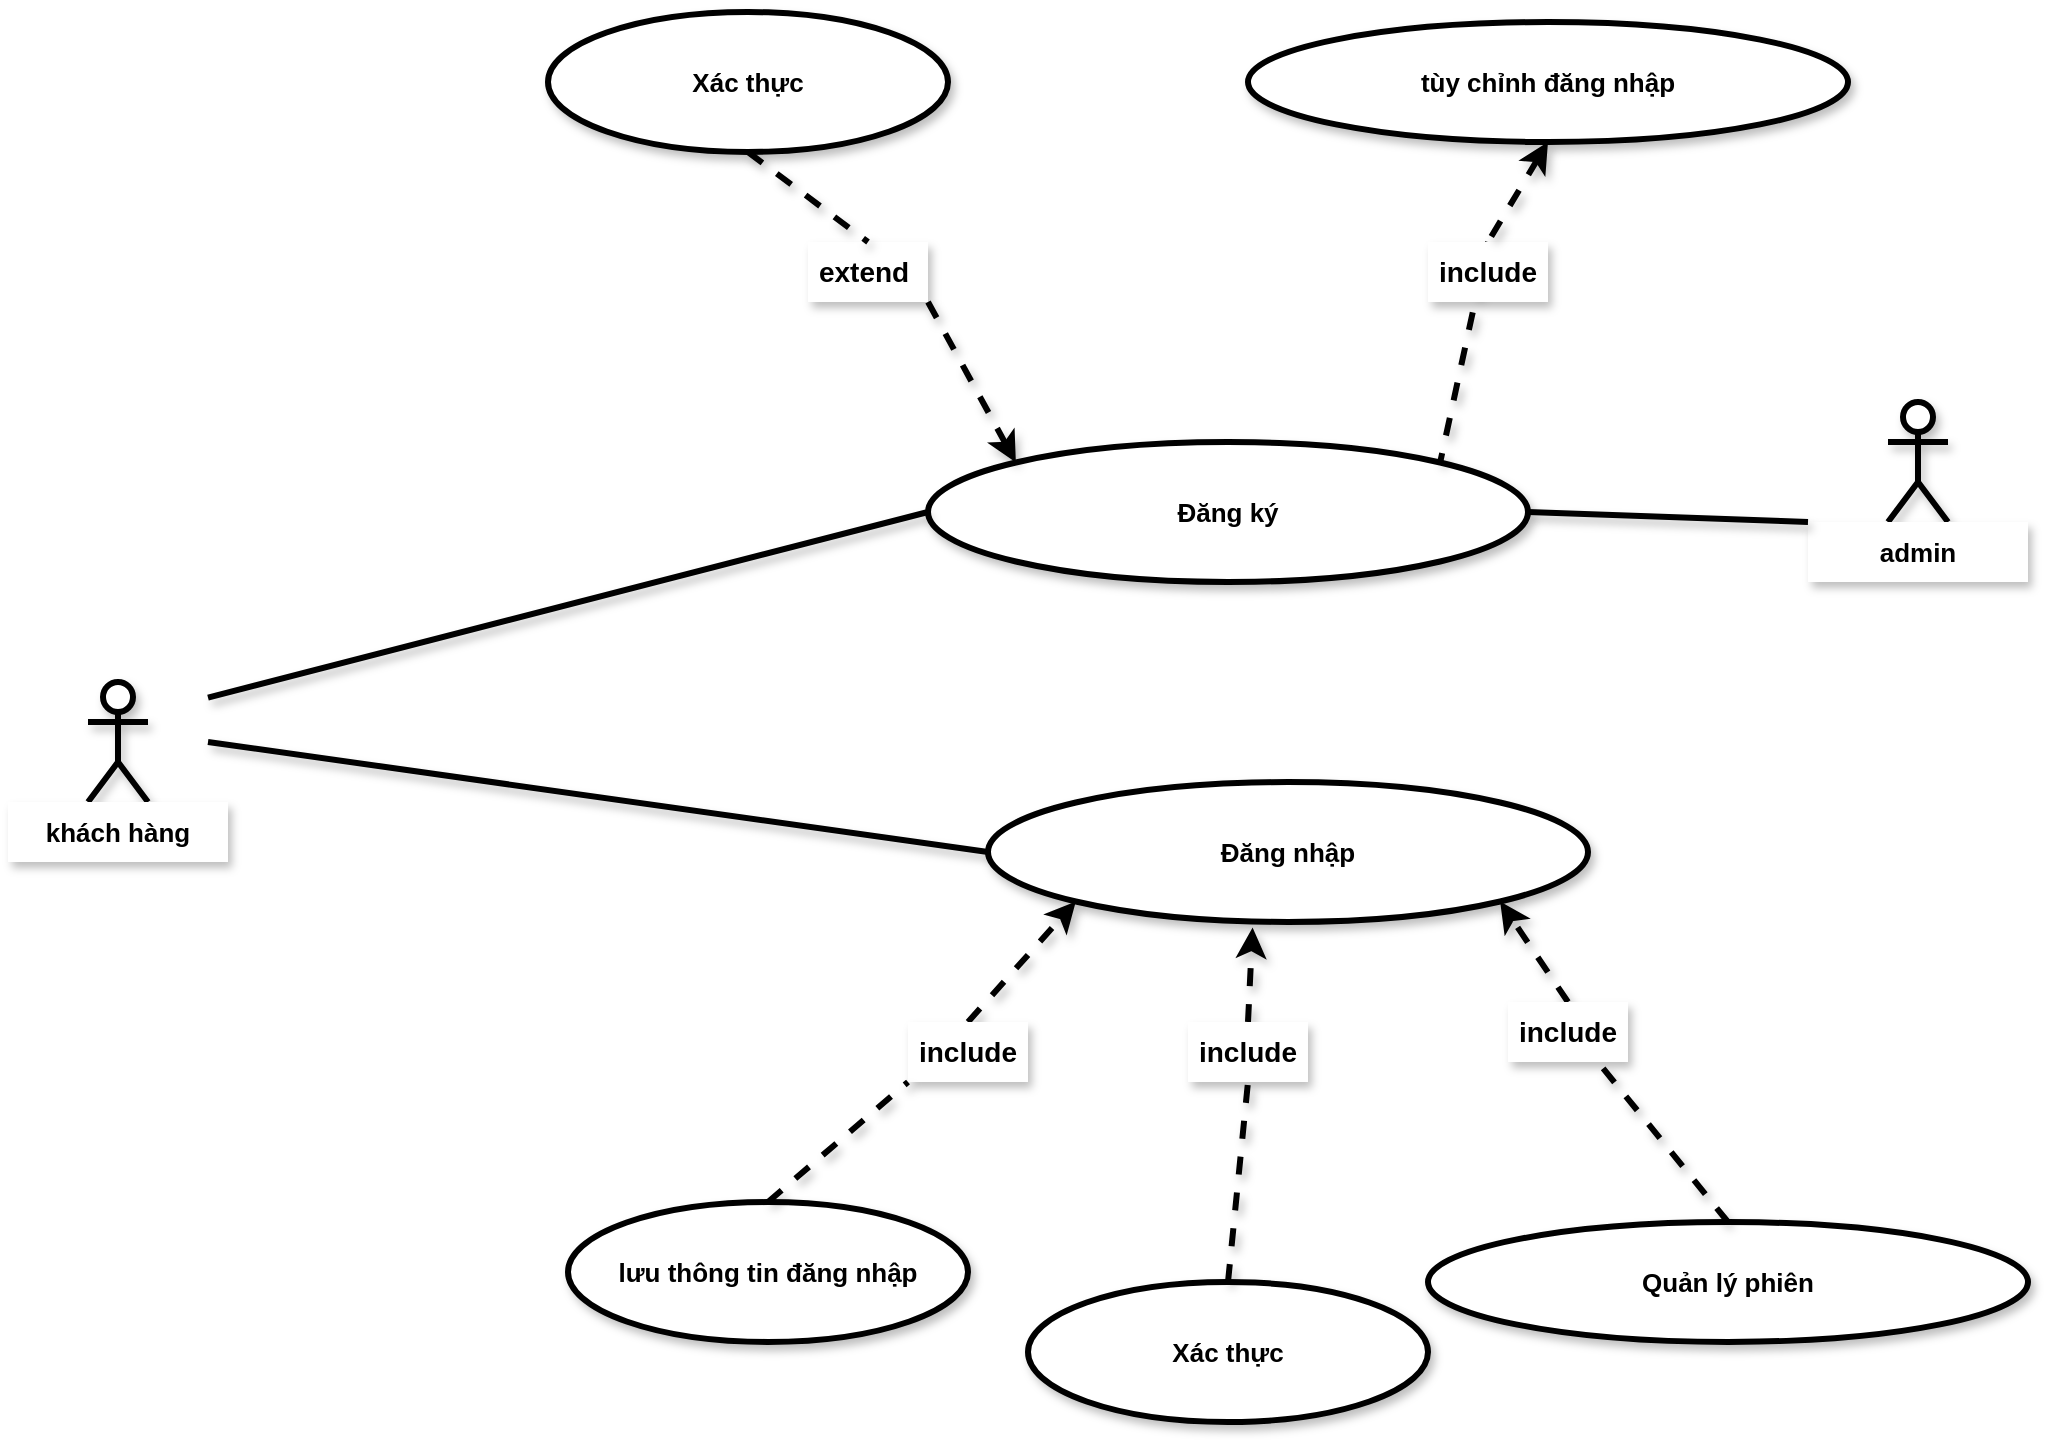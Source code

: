 <mxfile version="19.0.3" type="device"><diagram id="QV1tbBeWoZwRX3Gaqd94" name="Trang-1"><mxGraphModel dx="1458" dy="1571" grid="1" gridSize="10" guides="1" tooltips="1" connect="1" arrows="1" fold="1" page="1" pageScale="1" pageWidth="1100" pageHeight="850" math="0" shadow="0"><root><mxCell id="0"/><mxCell id="1" parent="0"/><mxCell id="LYmPvv1k2aEyBpbyO8QV-1" value="Actor" style="shape=umlActor;verticalLabelPosition=bottom;verticalAlign=top;html=1;outlineConnect=0;strokeWidth=3;gradientColor=#ffffff;shadow=1;fontSize=13;points=[[0,1,0,0,0],[1,0,0,26,-6],[1,0.13,0,30,0],[1,0.3,0,30,0],[1,0.5,0,30,0],[1,0.67,0,30,0],[1,0.83,0,26,0],[1,1,0,20,0]];" parent="1" vertex="1"><mxGeometry x="80" y="320" width="30" height="60" as="geometry"/></mxCell><mxCell id="LYmPvv1k2aEyBpbyO8QV-2" value="khách hàng" style="text;html=1;strokeColor=none;fillColor=default;align=center;verticalAlign=middle;whiteSpace=wrap;rounded=0;shadow=1;fontSize=13;fontStyle=1" parent="1" vertex="1"><mxGeometry x="40" y="380" width="110" height="30" as="geometry"/></mxCell><mxCell id="LYmPvv1k2aEyBpbyO8QV-11" style="rounded=0;orthogonalLoop=1;jettySize=auto;html=1;exitX=1;exitY=0.5;exitDx=30;exitDy=0;entryX=0;entryY=0.5;entryDx=0;entryDy=0;shadow=1;fontSize=13;endArrow=none;endFill=0;strokeWidth=3;exitPerimeter=0;" parent="1" source="LYmPvv1k2aEyBpbyO8QV-1" target="LYmPvv1k2aEyBpbyO8QV-4" edge="1"><mxGeometry relative="1" as="geometry"><mxPoint x="470" y="320" as="sourcePoint"/></mxGeometry></mxCell><mxCell id="LYmPvv1k2aEyBpbyO8QV-4" value="Đăng nhập" style="ellipse;whiteSpace=wrap;html=1;align=center;newEdgeStyle={&quot;edgeStyle&quot;:&quot;entityRelationEdgeStyle&quot;,&quot;startArrow&quot;:&quot;none&quot;,&quot;endArrow&quot;:&quot;none&quot;,&quot;segment&quot;:10,&quot;curved&quot;:1};treeFolding=1;treeMoving=1;shadow=1;fontSize=13;strokeWidth=3;fillColor=default;gradientColor=#ffffff;fontStyle=1" parent="1" vertex="1"><mxGeometry x="530" y="370" width="300" height="70" as="geometry"/></mxCell><mxCell id="LYmPvv1k2aEyBpbyO8QV-14" style="edgeStyle=none;rounded=0;orthogonalLoop=1;jettySize=auto;html=1;exitX=0.5;exitY=0;exitDx=0;exitDy=0;entryX=0;entryY=1;entryDx=0;entryDy=0;shadow=1;dashed=1;fontSize=13;endArrow=classic;endFill=1;strokeWidth=3;startArrow=none;" parent="1" source="LYmPvv1k2aEyBpbyO8QV-17" target="LYmPvv1k2aEyBpbyO8QV-4" edge="1"><mxGeometry relative="1" as="geometry"/></mxCell><mxCell id="LYmPvv1k2aEyBpbyO8QV-6" value="lưu thông tin đăng nhập" style="ellipse;whiteSpace=wrap;html=1;align=center;newEdgeStyle={&quot;edgeStyle&quot;:&quot;entityRelationEdgeStyle&quot;,&quot;startArrow&quot;:&quot;none&quot;,&quot;endArrow&quot;:&quot;none&quot;,&quot;segment&quot;:10,&quot;curved&quot;:1};treeFolding=1;treeMoving=1;shadow=1;fontSize=13;strokeWidth=3;fillColor=default;gradientColor=#ffffff;fontStyle=1" parent="1" vertex="1"><mxGeometry x="320" y="580" width="200" height="70" as="geometry"/></mxCell><mxCell id="LYmPvv1k2aEyBpbyO8QV-15" style="edgeStyle=none;rounded=0;orthogonalLoop=1;jettySize=auto;html=1;exitX=0.5;exitY=0;exitDx=0;exitDy=0;entryX=1;entryY=1;entryDx=0;entryDy=0;shadow=1;dashed=1;fontSize=13;endArrow=classic;endFill=1;strokeWidth=3;startArrow=none;" parent="1" source="LYmPvv1k2aEyBpbyO8QV-19" target="LYmPvv1k2aEyBpbyO8QV-4" edge="1"><mxGeometry relative="1" as="geometry"/></mxCell><mxCell id="LYmPvv1k2aEyBpbyO8QV-7" value="Quản lý phiên" style="ellipse;whiteSpace=wrap;html=1;align=center;newEdgeStyle={&quot;edgeStyle&quot;:&quot;entityRelationEdgeStyle&quot;,&quot;startArrow&quot;:&quot;none&quot;,&quot;endArrow&quot;:&quot;none&quot;,&quot;segment&quot;:10,&quot;curved&quot;:1};treeFolding=1;treeMoving=1;shadow=1;fontSize=13;strokeWidth=3;fillColor=default;gradientColor=#ffffff;fontStyle=1" parent="1" vertex="1"><mxGeometry x="750" y="590" width="300" height="60" as="geometry"/></mxCell><mxCell id="LYmPvv1k2aEyBpbyO8QV-17" value="include" style="text;html=1;strokeColor=none;fillColor=default;align=center;verticalAlign=middle;whiteSpace=wrap;rounded=0;shadow=1;fontSize=14;fontStyle=1" parent="1" vertex="1"><mxGeometry x="490" y="490" width="60" height="30" as="geometry"/></mxCell><mxCell id="LYmPvv1k2aEyBpbyO8QV-18" value="" style="edgeStyle=none;rounded=0;orthogonalLoop=1;jettySize=auto;html=1;exitX=0.5;exitY=0;exitDx=0;exitDy=0;entryX=0;entryY=1;entryDx=0;entryDy=0;shadow=1;dashed=1;fontSize=13;endArrow=none;endFill=1;strokeWidth=3;startArrow=none;startFill=0;" parent="1" source="LYmPvv1k2aEyBpbyO8QV-6" target="LYmPvv1k2aEyBpbyO8QV-17" edge="1"><mxGeometry relative="1" as="geometry"><mxPoint x="660" y="460" as="sourcePoint"/><mxPoint x="713.934" y="344.749" as="targetPoint"/></mxGeometry></mxCell><mxCell id="LYmPvv1k2aEyBpbyO8QV-19" value="include" style="text;html=1;strokeColor=none;fillColor=default;align=center;verticalAlign=middle;whiteSpace=wrap;rounded=0;shadow=1;fontSize=14;fontStyle=1" parent="1" vertex="1"><mxGeometry x="790" y="480" width="60" height="30" as="geometry"/></mxCell><mxCell id="OiIH_QQxqMqeUeHCyeEF-1" value="" style="edgeStyle=none;rounded=0;orthogonalLoop=1;jettySize=auto;html=1;exitX=0.5;exitY=0;exitDx=0;exitDy=0;entryX=0.75;entryY=1;entryDx=0;entryDy=0;shadow=1;dashed=1;fontSize=13;endArrow=none;endFill=0;strokeWidth=3;startArrow=none;startFill=0;" parent="1" source="LYmPvv1k2aEyBpbyO8QV-7" target="LYmPvv1k2aEyBpbyO8QV-19" edge="1"><mxGeometry relative="1" as="geometry"><mxPoint x="1005" y="470" as="sourcePoint"/><mxPoint x="786.066" y="344.749" as="targetPoint"/></mxGeometry></mxCell><mxCell id="EwRb8kBmpnmyNQqhguKO-1" value="Actor" style="shape=umlActor;verticalLabelPosition=bottom;verticalAlign=top;html=1;outlineConnect=0;strokeWidth=3;gradientColor=#ffffff;shadow=1;fontSize=13;points=[[0,1,0,0,0],[1,0,0,26,-6],[1,0.13,0,30,0],[1,0.3,0,30,0],[1,0.5,0,30,0],[1,0.67,0,30,0],[1,0.83,0,26,0],[1,1,0,20,0]];" vertex="1" parent="1"><mxGeometry x="980" y="180" width="30" height="60" as="geometry"/></mxCell><mxCell id="EwRb8kBmpnmyNQqhguKO-2" value="admin" style="text;html=1;strokeColor=none;fillColor=default;align=center;verticalAlign=middle;whiteSpace=wrap;rounded=0;shadow=1;fontSize=13;fontStyle=1" vertex="1" parent="1"><mxGeometry x="940" y="240" width="110" height="30" as="geometry"/></mxCell><mxCell id="EwRb8kBmpnmyNQqhguKO-14" style="edgeStyle=none;rounded=0;orthogonalLoop=1;jettySize=auto;html=1;exitX=1;exitY=0.5;exitDx=0;exitDy=0;entryX=0;entryY=0;entryDx=0;entryDy=0;shadow=1;fontFamily=Times New Roman;fontSize=17;endArrow=none;endFill=0;strokeWidth=3;" edge="1" parent="1" source="EwRb8kBmpnmyNQqhguKO-3" target="EwRb8kBmpnmyNQqhguKO-2"><mxGeometry relative="1" as="geometry"/></mxCell><mxCell id="EwRb8kBmpnmyNQqhguKO-3" value="Đăng ký" style="ellipse;whiteSpace=wrap;html=1;align=center;newEdgeStyle={&quot;edgeStyle&quot;:&quot;entityRelationEdgeStyle&quot;,&quot;startArrow&quot;:&quot;none&quot;,&quot;endArrow&quot;:&quot;none&quot;,&quot;segment&quot;:10,&quot;curved&quot;:1};treeFolding=1;treeMoving=1;shadow=1;fontSize=13;strokeWidth=3;fillColor=default;gradientColor=#ffffff;fontStyle=1" vertex="1" parent="1"><mxGeometry x="500" y="200" width="300" height="70" as="geometry"/></mxCell><mxCell id="EwRb8kBmpnmyNQqhguKO-4" style="edgeStyle=none;rounded=0;orthogonalLoop=1;jettySize=auto;html=1;exitX=1;exitY=1;exitDx=0;exitDy=0;entryX=0;entryY=0;entryDx=0;entryDy=0;shadow=1;dashed=1;fontSize=13;endArrow=classic;endFill=1;strokeWidth=3;startArrow=none;" edge="1" parent="1" source="EwRb8kBmpnmyNQqhguKO-8" target="EwRb8kBmpnmyNQqhguKO-3"><mxGeometry relative="1" as="geometry"><Array as="points"/></mxGeometry></mxCell><mxCell id="EwRb8kBmpnmyNQqhguKO-5" value="Xác thực" style="ellipse;whiteSpace=wrap;html=1;align=center;newEdgeStyle={&quot;edgeStyle&quot;:&quot;entityRelationEdgeStyle&quot;,&quot;startArrow&quot;:&quot;none&quot;,&quot;endArrow&quot;:&quot;none&quot;,&quot;segment&quot;:10,&quot;curved&quot;:1};treeFolding=1;treeMoving=1;shadow=1;fontSize=13;strokeWidth=3;fillColor=default;gradientColor=#ffffff;fontStyle=1" vertex="1" parent="1"><mxGeometry x="310" y="-15" width="200" height="70" as="geometry"/></mxCell><mxCell id="EwRb8kBmpnmyNQqhguKO-6" style="edgeStyle=none;rounded=0;orthogonalLoop=1;jettySize=auto;html=1;exitX=0.5;exitY=0;exitDx=0;exitDy=0;entryX=1;entryY=0;entryDx=0;entryDy=0;shadow=1;dashed=1;fontSize=13;endArrow=none;endFill=0;strokeWidth=3;startArrow=none;" edge="1" parent="1" source="EwRb8kBmpnmyNQqhguKO-10" target="EwRb8kBmpnmyNQqhguKO-3"><mxGeometry relative="1" as="geometry"/></mxCell><mxCell id="EwRb8kBmpnmyNQqhguKO-7" value="tùy chỉnh đăng nhập" style="ellipse;whiteSpace=wrap;html=1;align=center;newEdgeStyle={&quot;edgeStyle&quot;:&quot;entityRelationEdgeStyle&quot;,&quot;startArrow&quot;:&quot;none&quot;,&quot;endArrow&quot;:&quot;none&quot;,&quot;segment&quot;:10,&quot;curved&quot;:1};treeFolding=1;treeMoving=1;shadow=1;fontSize=13;strokeWidth=3;fillColor=default;gradientColor=#ffffff;fontStyle=1" vertex="1" parent="1"><mxGeometry x="660" y="-10" width="300" height="60" as="geometry"/></mxCell><mxCell id="EwRb8kBmpnmyNQqhguKO-8" value="extend&amp;nbsp;" style="text;html=1;strokeColor=none;fillColor=default;align=center;verticalAlign=middle;whiteSpace=wrap;rounded=0;shadow=1;fontSize=14;fontStyle=1" vertex="1" parent="1"><mxGeometry x="440" y="100" width="60" height="30" as="geometry"/></mxCell><mxCell id="EwRb8kBmpnmyNQqhguKO-9" value="" style="edgeStyle=none;rounded=0;orthogonalLoop=1;jettySize=auto;html=1;exitX=0.5;exitY=1;exitDx=0;exitDy=0;entryX=0.5;entryY=0;entryDx=0;entryDy=0;shadow=1;dashed=1;fontSize=13;endArrow=none;endFill=1;strokeWidth=3;startArrow=none;startFill=0;" edge="1" parent="1" source="EwRb8kBmpnmyNQqhguKO-5" target="EwRb8kBmpnmyNQqhguKO-8"><mxGeometry relative="1" as="geometry"><mxPoint x="560" y="120" as="sourcePoint"/><mxPoint x="613.934" y="4.749" as="targetPoint"/></mxGeometry></mxCell><mxCell id="EwRb8kBmpnmyNQqhguKO-10" value="include" style="text;html=1;strokeColor=none;fillColor=default;align=center;verticalAlign=middle;whiteSpace=wrap;rounded=0;shadow=1;fontSize=14;fontStyle=1" vertex="1" parent="1"><mxGeometry x="750" y="100" width="60" height="30" as="geometry"/></mxCell><mxCell id="EwRb8kBmpnmyNQqhguKO-11" value="" style="edgeStyle=none;rounded=0;orthogonalLoop=1;jettySize=auto;html=1;entryX=0.5;entryY=0;entryDx=0;entryDy=0;shadow=1;dashed=1;fontSize=13;endArrow=none;endFill=1;strokeWidth=3;startArrow=classic;startFill=1;exitX=0.5;exitY=1;exitDx=0;exitDy=0;" edge="1" parent="1" source="EwRb8kBmpnmyNQqhguKO-7" target="EwRb8kBmpnmyNQqhguKO-10"><mxGeometry relative="1" as="geometry"><mxPoint x="800" y="40" as="sourcePoint"/><mxPoint x="686.066" y="4.749" as="targetPoint"/></mxGeometry></mxCell><mxCell id="EwRb8kBmpnmyNQqhguKO-12" style="edgeStyle=none;rounded=0;orthogonalLoop=1;jettySize=auto;html=1;exitX=1;exitY=1;exitDx=0;exitDy=0;shadow=1;fontFamily=Times New Roman;fontSize=17;endArrow=none;endFill=0;strokeWidth=3;" edge="1" parent="1" source="EwRb8kBmpnmyNQqhguKO-3" target="EwRb8kBmpnmyNQqhguKO-3"><mxGeometry relative="1" as="geometry"/></mxCell><mxCell id="EwRb8kBmpnmyNQqhguKO-13" style="rounded=0;orthogonalLoop=1;jettySize=auto;html=1;exitX=1;exitY=0.13;exitDx=30;exitDy=0;entryX=0;entryY=0.5;entryDx=0;entryDy=0;shadow=1;fontSize=13;endArrow=none;endFill=0;strokeWidth=3;exitPerimeter=0;" edge="1" parent="1" source="LYmPvv1k2aEyBpbyO8QV-1" target="EwRb8kBmpnmyNQqhguKO-3"><mxGeometry relative="1" as="geometry"><mxPoint x="150" y="360" as="sourcePoint"/><mxPoint x="540" y="535" as="targetPoint"/></mxGeometry></mxCell><mxCell id="EwRb8kBmpnmyNQqhguKO-15" style="edgeStyle=none;rounded=0;orthogonalLoop=1;jettySize=auto;html=1;exitX=0.5;exitY=0;exitDx=0;exitDy=0;entryX=0.441;entryY=1.04;entryDx=0;entryDy=0;shadow=1;dashed=1;fontSize=13;endArrow=classic;endFill=1;strokeWidth=3;startArrow=none;entryPerimeter=0;" edge="1" parent="1" source="EwRb8kBmpnmyNQqhguKO-17" target="LYmPvv1k2aEyBpbyO8QV-4"><mxGeometry relative="1" as="geometry"><mxPoint x="660" y="560" as="targetPoint"/></mxGeometry></mxCell><mxCell id="EwRb8kBmpnmyNQqhguKO-16" value="Xác thực" style="ellipse;whiteSpace=wrap;html=1;align=center;newEdgeStyle={&quot;edgeStyle&quot;:&quot;entityRelationEdgeStyle&quot;,&quot;startArrow&quot;:&quot;none&quot;,&quot;endArrow&quot;:&quot;none&quot;,&quot;segment&quot;:10,&quot;curved&quot;:1};treeFolding=1;treeMoving=1;shadow=1;fontSize=13;strokeWidth=3;fillColor=default;gradientColor=#ffffff;fontStyle=1" vertex="1" parent="1"><mxGeometry x="550" y="620" width="200" height="70" as="geometry"/></mxCell><mxCell id="EwRb8kBmpnmyNQqhguKO-17" value="include" style="text;html=1;strokeColor=none;fillColor=default;align=center;verticalAlign=middle;whiteSpace=wrap;rounded=0;shadow=1;fontSize=14;fontStyle=1" vertex="1" parent="1"><mxGeometry x="630" y="490" width="60" height="30" as="geometry"/></mxCell><mxCell id="EwRb8kBmpnmyNQqhguKO-18" value="" style="edgeStyle=none;rounded=0;orthogonalLoop=1;jettySize=auto;html=1;exitX=0.5;exitY=0;exitDx=0;exitDy=0;entryX=0.5;entryY=1;entryDx=0;entryDy=0;shadow=1;dashed=1;fontSize=13;endArrow=none;endFill=1;strokeWidth=3;startArrow=none;startFill=0;" edge="1" parent="1" source="EwRb8kBmpnmyNQqhguKO-16" target="EwRb8kBmpnmyNQqhguKO-17"><mxGeometry relative="1" as="geometry"><mxPoint x="820" y="480.25" as="sourcePoint"/><mxPoint x="873.934" y="364.999" as="targetPoint"/></mxGeometry></mxCell></root></mxGraphModel></diagram></mxfile>
